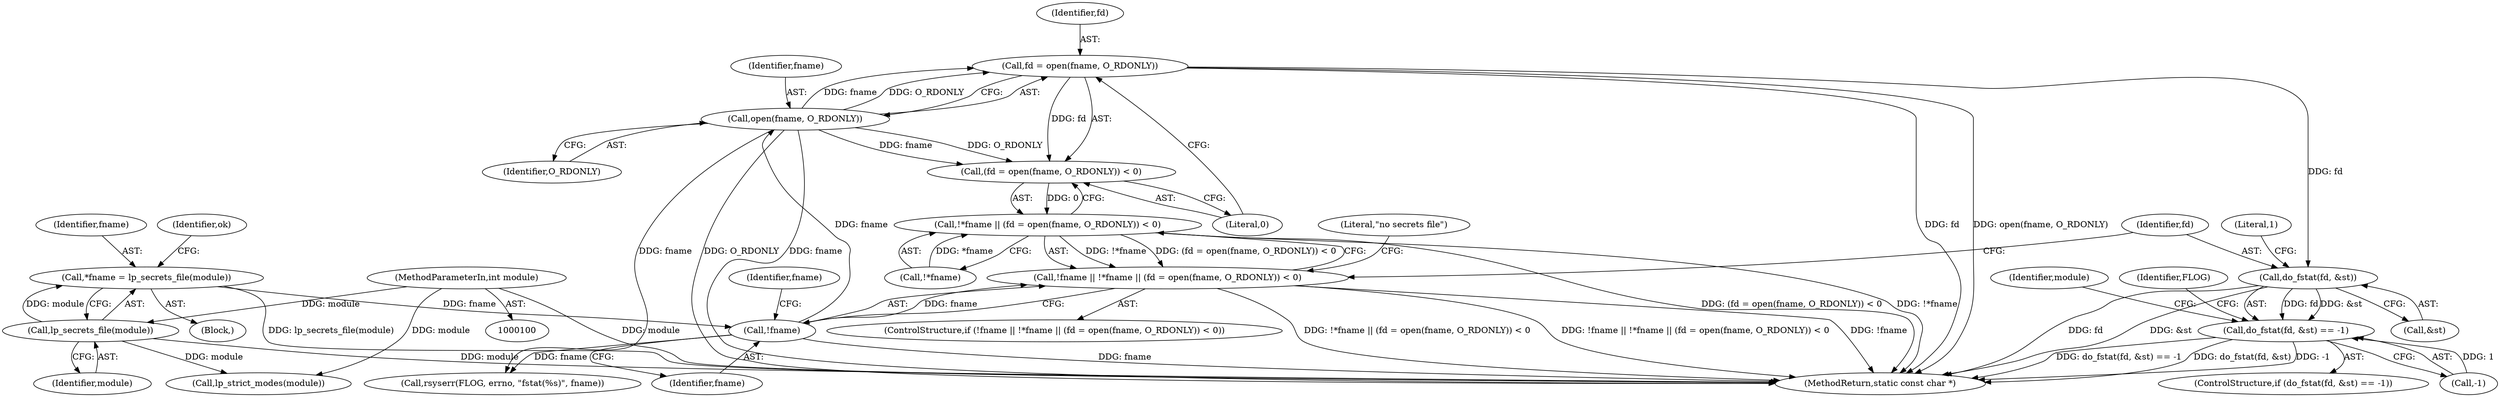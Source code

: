 digraph "0_samba_0dedfbce2c1b851684ba658861fe9d620636c56a@API" {
"1000143" [label="(Call,fd = open(fname, O_RDONLY))"];
"1000145" [label="(Call,open(fname, O_RDONLY))"];
"1000136" [label="(Call,!fname)"];
"1000110" [label="(Call,*fname = lp_secrets_file(module))"];
"1000112" [label="(Call,lp_secrets_file(module))"];
"1000101" [label="(MethodParameterIn,int module)"];
"1000142" [label="(Call,(fd = open(fname, O_RDONLY)) < 0)"];
"1000138" [label="(Call,!*fname || (fd = open(fname, O_RDONLY)) < 0)"];
"1000135" [label="(Call,!fname || !*fname || (fd = open(fname, O_RDONLY)) < 0)"];
"1000153" [label="(Call,do_fstat(fd, &st))"];
"1000152" [label="(Call,do_fstat(fd, &st) == -1)"];
"1000136" [label="(Call,!fname)"];
"1000150" [label="(Literal,\"no secrets file\")"];
"1000113" [label="(Identifier,module)"];
"1000101" [label="(MethodParameterIn,int module)"];
"1000145" [label="(Call,open(fname, O_RDONLY))"];
"1000153" [label="(Call,do_fstat(fd, &st))"];
"1000171" [label="(Identifier,module)"];
"1000135" [label="(Call,!fname || !*fname || (fd = open(fname, O_RDONLY)) < 0)"];
"1000143" [label="(Call,fd = open(fname, O_RDONLY))"];
"1000161" [label="(Identifier,FLOG)"];
"1000170" [label="(Call,lp_strict_modes(module))"];
"1000154" [label="(Identifier,fd)"];
"1000134" [label="(ControlStructure,if (!fname || !*fname || (fd = open(fname, O_RDONLY)) < 0))"];
"1000158" [label="(Literal,1)"];
"1000138" [label="(Call,!*fname || (fd = open(fname, O_RDONLY)) < 0)"];
"1000155" [label="(Call,&st)"];
"1000147" [label="(Identifier,O_RDONLY)"];
"1000148" [label="(Literal,0)"];
"1000110" [label="(Call,*fname = lp_secrets_file(module))"];
"1000111" [label="(Identifier,fname)"];
"1000151" [label="(ControlStructure,if (do_fstat(fd, &st) == -1))"];
"1000146" [label="(Identifier,fname)"];
"1000106" [label="(Block,)"];
"1000139" [label="(Call,!*fname)"];
"1000157" [label="(Call,-1)"];
"1000160" [label="(Call,rsyserr(FLOG, errno, \"fstat(%s)\", fname))"];
"1000197" [label="(MethodReturn,static const char *)"];
"1000142" [label="(Call,(fd = open(fname, O_RDONLY)) < 0)"];
"1000137" [label="(Identifier,fname)"];
"1000112" [label="(Call,lp_secrets_file(module))"];
"1000144" [label="(Identifier,fd)"];
"1000141" [label="(Identifier,fname)"];
"1000118" [label="(Identifier,ok)"];
"1000152" [label="(Call,do_fstat(fd, &st) == -1)"];
"1000143" -> "1000142"  [label="AST: "];
"1000143" -> "1000145"  [label="CFG: "];
"1000144" -> "1000143"  [label="AST: "];
"1000145" -> "1000143"  [label="AST: "];
"1000148" -> "1000143"  [label="CFG: "];
"1000143" -> "1000197"  [label="DDG: fd"];
"1000143" -> "1000197"  [label="DDG: open(fname, O_RDONLY)"];
"1000143" -> "1000142"  [label="DDG: fd"];
"1000145" -> "1000143"  [label="DDG: fname"];
"1000145" -> "1000143"  [label="DDG: O_RDONLY"];
"1000143" -> "1000153"  [label="DDG: fd"];
"1000145" -> "1000147"  [label="CFG: "];
"1000146" -> "1000145"  [label="AST: "];
"1000147" -> "1000145"  [label="AST: "];
"1000145" -> "1000197"  [label="DDG: fname"];
"1000145" -> "1000197"  [label="DDG: O_RDONLY"];
"1000145" -> "1000142"  [label="DDG: fname"];
"1000145" -> "1000142"  [label="DDG: O_RDONLY"];
"1000136" -> "1000145"  [label="DDG: fname"];
"1000145" -> "1000160"  [label="DDG: fname"];
"1000136" -> "1000135"  [label="AST: "];
"1000136" -> "1000137"  [label="CFG: "];
"1000137" -> "1000136"  [label="AST: "];
"1000141" -> "1000136"  [label="CFG: "];
"1000135" -> "1000136"  [label="CFG: "];
"1000136" -> "1000197"  [label="DDG: fname"];
"1000136" -> "1000135"  [label="DDG: fname"];
"1000110" -> "1000136"  [label="DDG: fname"];
"1000136" -> "1000160"  [label="DDG: fname"];
"1000110" -> "1000106"  [label="AST: "];
"1000110" -> "1000112"  [label="CFG: "];
"1000111" -> "1000110"  [label="AST: "];
"1000112" -> "1000110"  [label="AST: "];
"1000118" -> "1000110"  [label="CFG: "];
"1000110" -> "1000197"  [label="DDG: lp_secrets_file(module)"];
"1000112" -> "1000110"  [label="DDG: module"];
"1000112" -> "1000113"  [label="CFG: "];
"1000113" -> "1000112"  [label="AST: "];
"1000112" -> "1000197"  [label="DDG: module"];
"1000101" -> "1000112"  [label="DDG: module"];
"1000112" -> "1000170"  [label="DDG: module"];
"1000101" -> "1000100"  [label="AST: "];
"1000101" -> "1000197"  [label="DDG: module"];
"1000101" -> "1000170"  [label="DDG: module"];
"1000142" -> "1000138"  [label="AST: "];
"1000142" -> "1000148"  [label="CFG: "];
"1000148" -> "1000142"  [label="AST: "];
"1000138" -> "1000142"  [label="CFG: "];
"1000142" -> "1000138"  [label="DDG: 0"];
"1000138" -> "1000135"  [label="AST: "];
"1000138" -> "1000139"  [label="CFG: "];
"1000139" -> "1000138"  [label="AST: "];
"1000135" -> "1000138"  [label="CFG: "];
"1000138" -> "1000197"  [label="DDG: (fd = open(fname, O_RDONLY)) < 0"];
"1000138" -> "1000197"  [label="DDG: !*fname"];
"1000138" -> "1000135"  [label="DDG: !*fname"];
"1000138" -> "1000135"  [label="DDG: (fd = open(fname, O_RDONLY)) < 0"];
"1000139" -> "1000138"  [label="DDG: *fname"];
"1000135" -> "1000134"  [label="AST: "];
"1000150" -> "1000135"  [label="CFG: "];
"1000154" -> "1000135"  [label="CFG: "];
"1000135" -> "1000197"  [label="DDG: !fname || !*fname || (fd = open(fname, O_RDONLY)) < 0"];
"1000135" -> "1000197"  [label="DDG: !fname"];
"1000135" -> "1000197"  [label="DDG: !*fname || (fd = open(fname, O_RDONLY)) < 0"];
"1000153" -> "1000152"  [label="AST: "];
"1000153" -> "1000155"  [label="CFG: "];
"1000154" -> "1000153"  [label="AST: "];
"1000155" -> "1000153"  [label="AST: "];
"1000158" -> "1000153"  [label="CFG: "];
"1000153" -> "1000197"  [label="DDG: fd"];
"1000153" -> "1000197"  [label="DDG: &st"];
"1000153" -> "1000152"  [label="DDG: fd"];
"1000153" -> "1000152"  [label="DDG: &st"];
"1000152" -> "1000151"  [label="AST: "];
"1000152" -> "1000157"  [label="CFG: "];
"1000157" -> "1000152"  [label="AST: "];
"1000161" -> "1000152"  [label="CFG: "];
"1000171" -> "1000152"  [label="CFG: "];
"1000152" -> "1000197"  [label="DDG: -1"];
"1000152" -> "1000197"  [label="DDG: do_fstat(fd, &st) == -1"];
"1000152" -> "1000197"  [label="DDG: do_fstat(fd, &st)"];
"1000157" -> "1000152"  [label="DDG: 1"];
}
